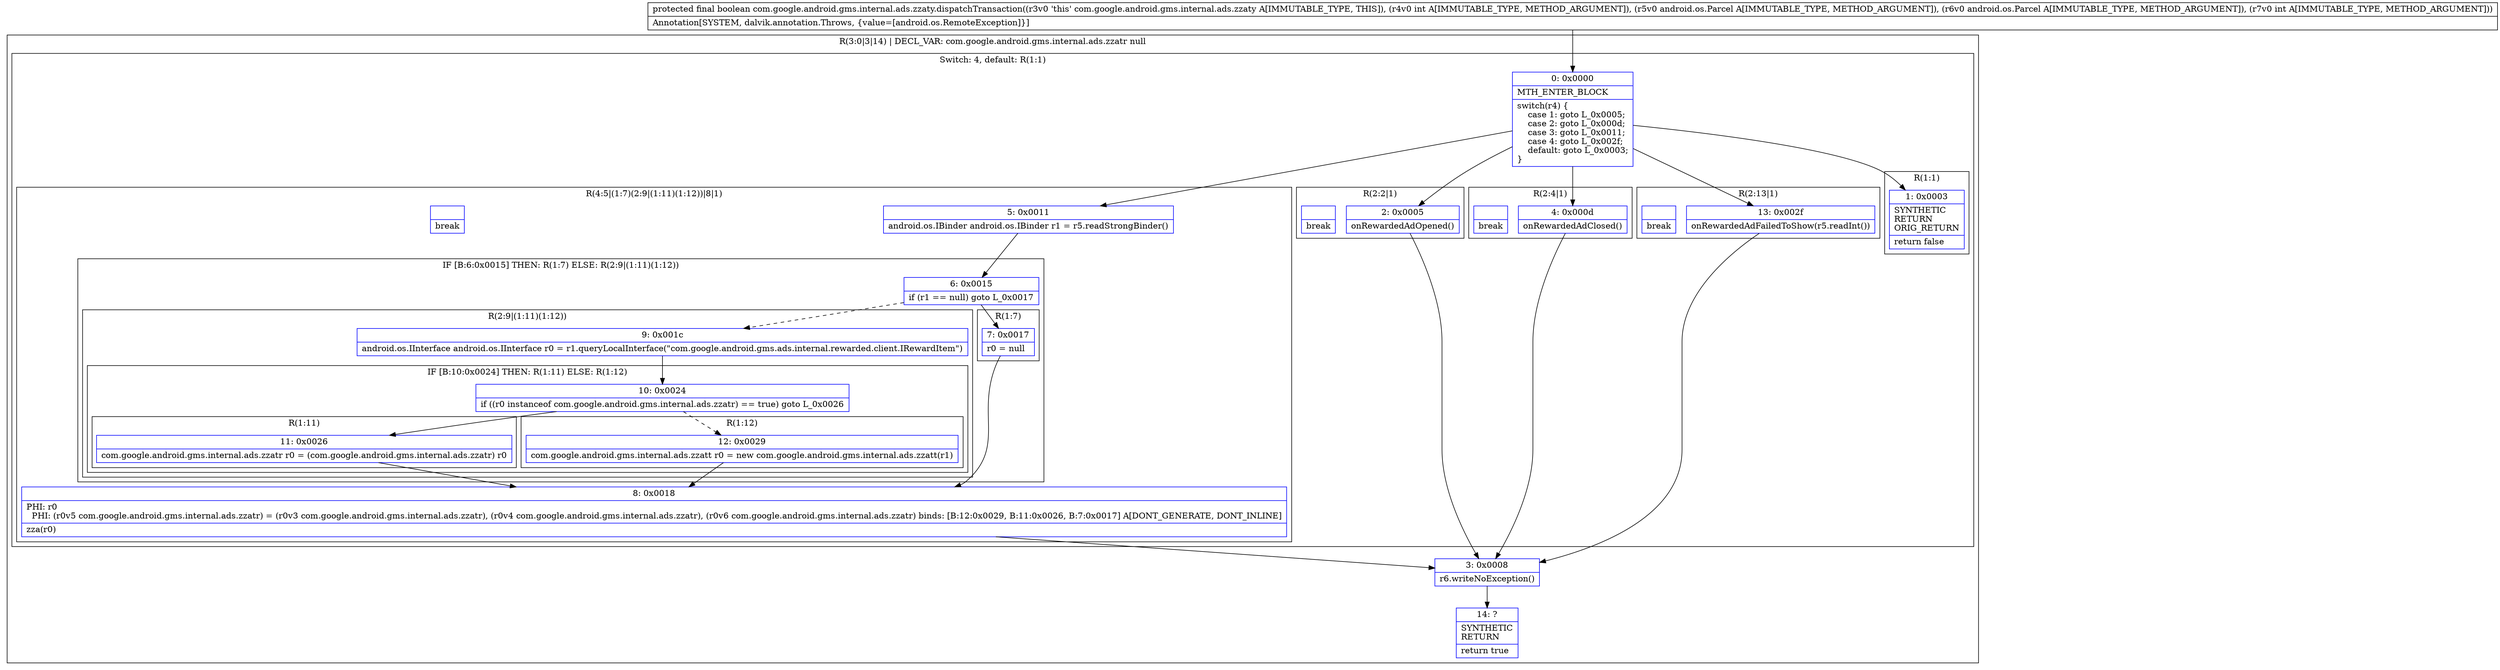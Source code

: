 digraph "CFG forcom.google.android.gms.internal.ads.zzaty.dispatchTransaction(ILandroid\/os\/Parcel;Landroid\/os\/Parcel;I)Z" {
subgraph cluster_Region_379383467 {
label = "R(3:0|3|14) | DECL_VAR: com.google.android.gms.internal.ads.zzatr null\l";
node [shape=record,color=blue];
subgraph cluster_SwitchRegion_1801951203 {
label = "Switch: 4, default: R(1:1)";
node [shape=record,color=blue];
Node_0 [shape=record,label="{0\:\ 0x0000|MTH_ENTER_BLOCK\l|switch(r4) \{\l    case 1: goto L_0x0005;\l    case 2: goto L_0x000d;\l    case 3: goto L_0x0011;\l    case 4: goto L_0x002f;\l    default: goto L_0x0003;\l\}\l}"];
subgraph cluster_Region_248690969 {
label = "R(2:2|1)";
node [shape=record,color=blue];
Node_2 [shape=record,label="{2\:\ 0x0005|onRewardedAdOpened()\l}"];
Node_InsnContainer_966034838 [shape=record,label="{|break\l}"];
}
subgraph cluster_Region_1208802745 {
label = "R(2:4|1)";
node [shape=record,color=blue];
Node_4 [shape=record,label="{4\:\ 0x000d|onRewardedAdClosed()\l}"];
Node_InsnContainer_520324052 [shape=record,label="{|break\l}"];
}
subgraph cluster_Region_370354964 {
label = "R(4:5|(1:7)(2:9|(1:11)(1:12))|8|1)";
node [shape=record,color=blue];
Node_5 [shape=record,label="{5\:\ 0x0011|android.os.IBinder android.os.IBinder r1 = r5.readStrongBinder()\l}"];
subgraph cluster_IfRegion_1626395276 {
label = "IF [B:6:0x0015] THEN: R(1:7) ELSE: R(2:9|(1:11)(1:12))";
node [shape=record,color=blue];
Node_6 [shape=record,label="{6\:\ 0x0015|if (r1 == null) goto L_0x0017\l}"];
subgraph cluster_Region_1066093429 {
label = "R(1:7)";
node [shape=record,color=blue];
Node_7 [shape=record,label="{7\:\ 0x0017|r0 = null\l}"];
}
subgraph cluster_Region_1394571828 {
label = "R(2:9|(1:11)(1:12))";
node [shape=record,color=blue];
Node_9 [shape=record,label="{9\:\ 0x001c|android.os.IInterface android.os.IInterface r0 = r1.queryLocalInterface(\"com.google.android.gms.ads.internal.rewarded.client.IRewardItem\")\l}"];
subgraph cluster_IfRegion_1911526773 {
label = "IF [B:10:0x0024] THEN: R(1:11) ELSE: R(1:12)";
node [shape=record,color=blue];
Node_10 [shape=record,label="{10\:\ 0x0024|if ((r0 instanceof com.google.android.gms.internal.ads.zzatr) == true) goto L_0x0026\l}"];
subgraph cluster_Region_393043318 {
label = "R(1:11)";
node [shape=record,color=blue];
Node_11 [shape=record,label="{11\:\ 0x0026|com.google.android.gms.internal.ads.zzatr r0 = (com.google.android.gms.internal.ads.zzatr) r0\l}"];
}
subgraph cluster_Region_2116770351 {
label = "R(1:12)";
node [shape=record,color=blue];
Node_12 [shape=record,label="{12\:\ 0x0029|com.google.android.gms.internal.ads.zzatt r0 = new com.google.android.gms.internal.ads.zzatt(r1)\l}"];
}
}
}
}
Node_8 [shape=record,label="{8\:\ 0x0018|PHI: r0 \l  PHI: (r0v5 com.google.android.gms.internal.ads.zzatr) = (r0v3 com.google.android.gms.internal.ads.zzatr), (r0v4 com.google.android.gms.internal.ads.zzatr), (r0v6 com.google.android.gms.internal.ads.zzatr) binds: [B:12:0x0029, B:11:0x0026, B:7:0x0017] A[DONT_GENERATE, DONT_INLINE]\l|zza(r0)\l}"];
Node_InsnContainer_67304284 [shape=record,label="{|break\l}"];
}
subgraph cluster_Region_422012543 {
label = "R(2:13|1)";
node [shape=record,color=blue];
Node_13 [shape=record,label="{13\:\ 0x002f|onRewardedAdFailedToShow(r5.readInt())\l}"];
Node_InsnContainer_937988599 [shape=record,label="{|break\l}"];
}
subgraph cluster_Region_880191997 {
label = "R(1:1)";
node [shape=record,color=blue];
Node_1 [shape=record,label="{1\:\ 0x0003|SYNTHETIC\lRETURN\lORIG_RETURN\l|return false\l}"];
}
}
Node_3 [shape=record,label="{3\:\ 0x0008|r6.writeNoException()\l}"];
Node_14 [shape=record,label="{14\:\ ?|SYNTHETIC\lRETURN\l|return true\l}"];
}
MethodNode[shape=record,label="{protected final boolean com.google.android.gms.internal.ads.zzaty.dispatchTransaction((r3v0 'this' com.google.android.gms.internal.ads.zzaty A[IMMUTABLE_TYPE, THIS]), (r4v0 int A[IMMUTABLE_TYPE, METHOD_ARGUMENT]), (r5v0 android.os.Parcel A[IMMUTABLE_TYPE, METHOD_ARGUMENT]), (r6v0 android.os.Parcel A[IMMUTABLE_TYPE, METHOD_ARGUMENT]), (r7v0 int A[IMMUTABLE_TYPE, METHOD_ARGUMENT]))  | Annotation[SYSTEM, dalvik.annotation.Throws, \{value=[android.os.RemoteException]\}]\l}"];
MethodNode -> Node_0;
Node_0 -> Node_1;
Node_0 -> Node_2;
Node_0 -> Node_4;
Node_0 -> Node_5;
Node_0 -> Node_13;
Node_2 -> Node_3;
Node_4 -> Node_3;
Node_5 -> Node_6;
Node_6 -> Node_7;
Node_6 -> Node_9[style=dashed];
Node_7 -> Node_8;
Node_9 -> Node_10;
Node_10 -> Node_11;
Node_10 -> Node_12[style=dashed];
Node_11 -> Node_8;
Node_12 -> Node_8;
Node_8 -> Node_3;
Node_13 -> Node_3;
Node_3 -> Node_14;
}

